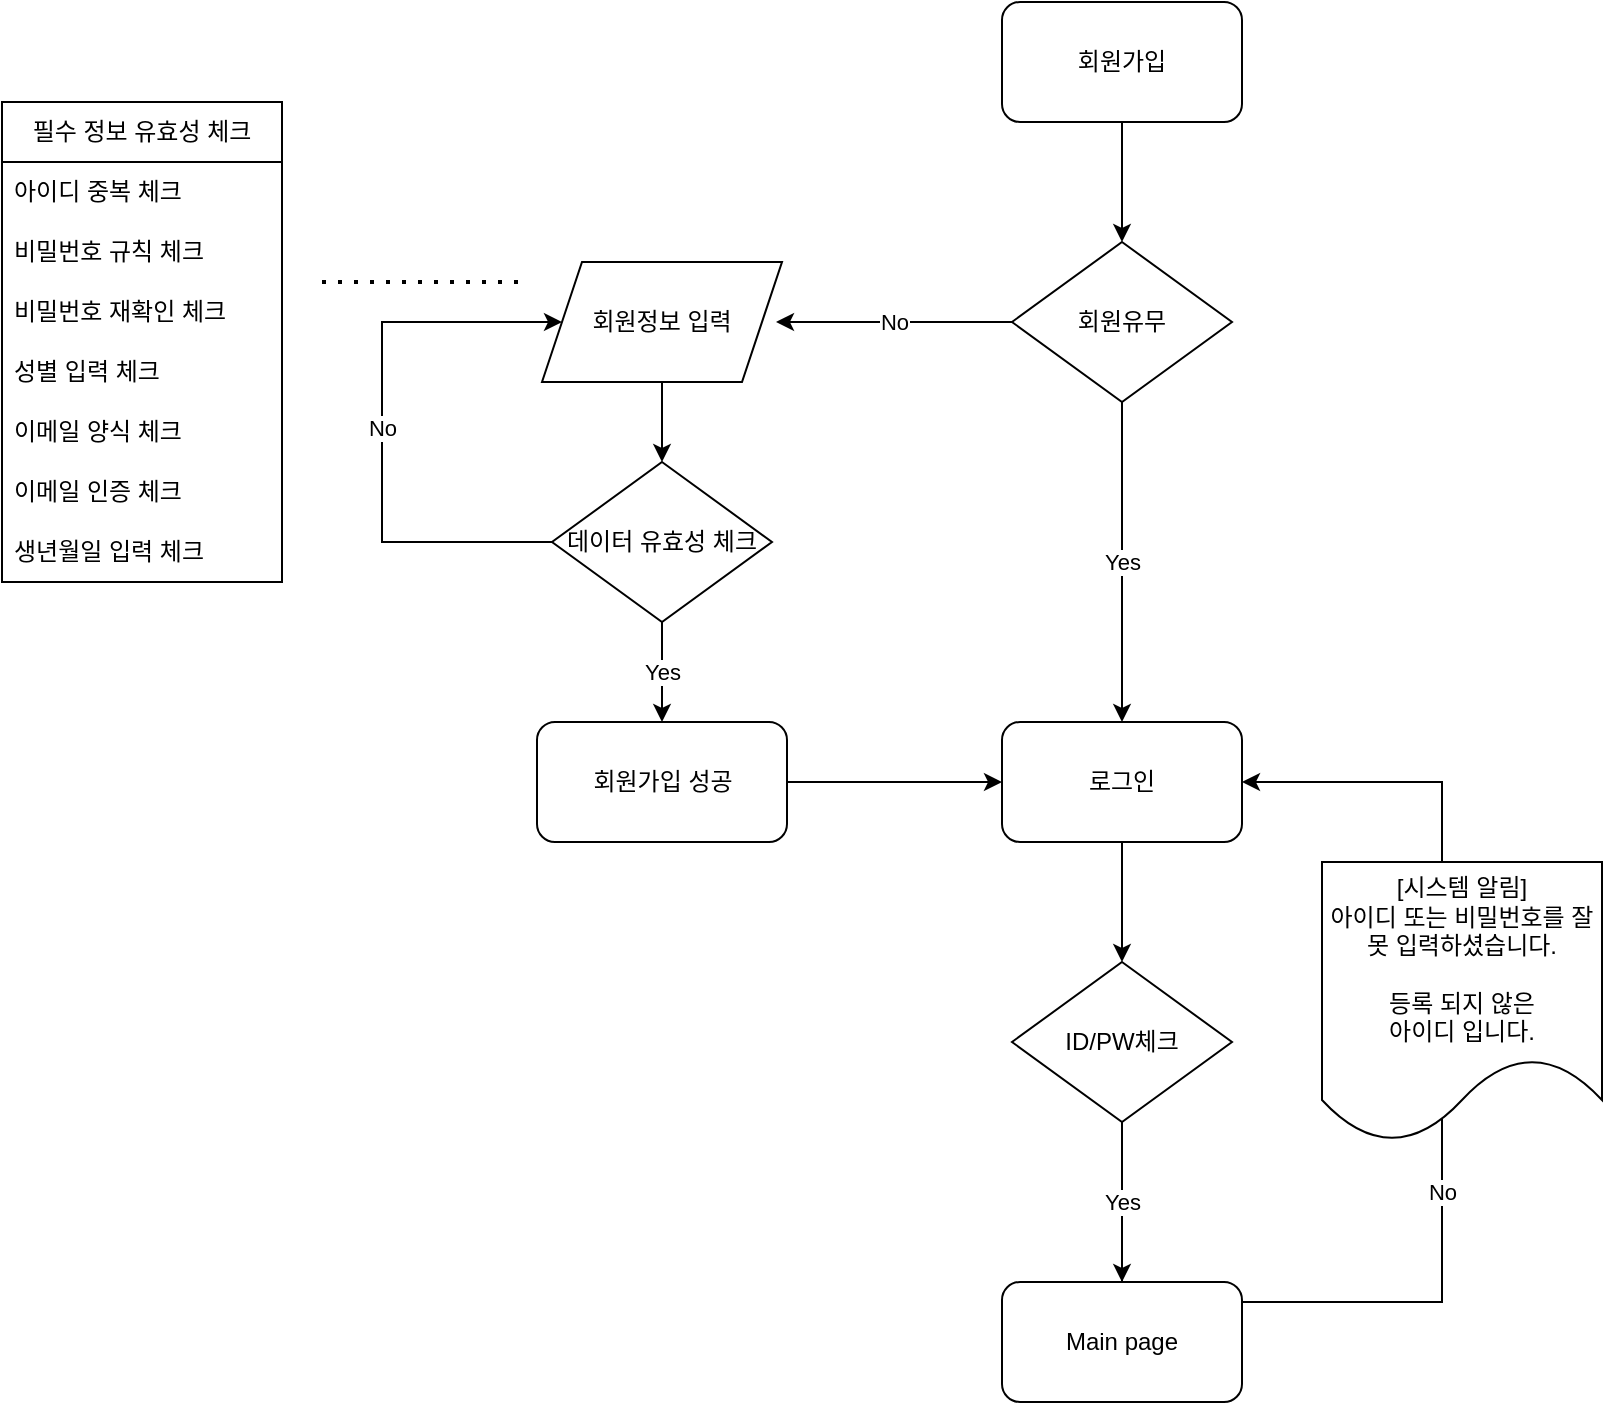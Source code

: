 <mxfile version="21.3.7" type="github" pages="2">
  <diagram id="C5RBs43oDa-KdzZeNtuy" name="회원가입">
    <mxGraphModel dx="1433" dy="790" grid="1" gridSize="10" guides="1" tooltips="1" connect="1" arrows="1" fold="1" page="1" pageScale="1" pageWidth="827" pageHeight="1169" math="0" shadow="0">
      <root>
        <mxCell id="WIyWlLk6GJQsqaUBKTNV-0" />
        <mxCell id="WIyWlLk6GJQsqaUBKTNV-1" parent="WIyWlLk6GJQsqaUBKTNV-0" />
        <mxCell id="PaWWPeKELftF8dxafA3T-62" style="edgeStyle=orthogonalEdgeStyle;rounded=0;orthogonalLoop=1;jettySize=auto;html=1;entryX=0.5;entryY=0;entryDx=0;entryDy=0;" edge="1" parent="WIyWlLk6GJQsqaUBKTNV-1" source="PaWWPeKELftF8dxafA3T-60" target="PaWWPeKELftF8dxafA3T-61">
          <mxGeometry relative="1" as="geometry" />
        </mxCell>
        <mxCell id="PaWWPeKELftF8dxafA3T-60" value="회원가입" style="rounded=1;whiteSpace=wrap;html=1;" vertex="1" parent="WIyWlLk6GJQsqaUBKTNV-1">
          <mxGeometry x="530" y="110" width="120" height="60" as="geometry" />
        </mxCell>
        <mxCell id="PaWWPeKELftF8dxafA3T-86" value="No" style="edgeStyle=orthogonalEdgeStyle;rounded=0;orthogonalLoop=1;jettySize=auto;html=1;entryX=0.975;entryY=0.5;entryDx=0;entryDy=0;entryPerimeter=0;" edge="1" parent="WIyWlLk6GJQsqaUBKTNV-1" source="PaWWPeKELftF8dxafA3T-61" target="PaWWPeKELftF8dxafA3T-65">
          <mxGeometry relative="1" as="geometry" />
        </mxCell>
        <mxCell id="PaWWPeKELftF8dxafA3T-88" value="Yes" style="edgeStyle=orthogonalEdgeStyle;rounded=0;orthogonalLoop=1;jettySize=auto;html=1;entryX=0.5;entryY=0;entryDx=0;entryDy=0;" edge="1" parent="WIyWlLk6GJQsqaUBKTNV-1" source="PaWWPeKELftF8dxafA3T-61" target="PaWWPeKELftF8dxafA3T-63">
          <mxGeometry relative="1" as="geometry" />
        </mxCell>
        <mxCell id="PaWWPeKELftF8dxafA3T-61" value="회원유무" style="rhombus;whiteSpace=wrap;html=1;" vertex="1" parent="WIyWlLk6GJQsqaUBKTNV-1">
          <mxGeometry x="535" y="230" width="110" height="80" as="geometry" />
        </mxCell>
        <mxCell id="PaWWPeKELftF8dxafA3T-92" style="edgeStyle=orthogonalEdgeStyle;rounded=0;orthogonalLoop=1;jettySize=auto;html=1;entryX=0.5;entryY=0;entryDx=0;entryDy=0;" edge="1" parent="WIyWlLk6GJQsqaUBKTNV-1" source="PaWWPeKELftF8dxafA3T-63" target="PaWWPeKELftF8dxafA3T-67">
          <mxGeometry relative="1" as="geometry" />
        </mxCell>
        <mxCell id="PaWWPeKELftF8dxafA3T-63" value="로그인" style="rounded=1;whiteSpace=wrap;html=1;" vertex="1" parent="WIyWlLk6GJQsqaUBKTNV-1">
          <mxGeometry x="530" y="470" width="120" height="60" as="geometry" />
        </mxCell>
        <mxCell id="PaWWPeKELftF8dxafA3T-97" style="edgeStyle=orthogonalEdgeStyle;rounded=0;orthogonalLoop=1;jettySize=auto;html=1;entryX=0.5;entryY=0;entryDx=0;entryDy=0;" edge="1" parent="WIyWlLk6GJQsqaUBKTNV-1" source="PaWWPeKELftF8dxafA3T-65" target="PaWWPeKELftF8dxafA3T-96">
          <mxGeometry relative="1" as="geometry" />
        </mxCell>
        <mxCell id="PaWWPeKELftF8dxafA3T-65" value="회원정보 입력" style="shape=parallelogram;perimeter=parallelogramPerimeter;whiteSpace=wrap;html=1;fixedSize=1;" vertex="1" parent="WIyWlLk6GJQsqaUBKTNV-1">
          <mxGeometry x="300" y="240" width="120" height="60" as="geometry" />
        </mxCell>
        <mxCell id="PaWWPeKELftF8dxafA3T-94" value="No" style="edgeStyle=orthogonalEdgeStyle;rounded=0;orthogonalLoop=1;jettySize=auto;html=1;entryX=1;entryY=0.5;entryDx=0;entryDy=0;" edge="1" parent="WIyWlLk6GJQsqaUBKTNV-1" source="PaWWPeKELftF8dxafA3T-67" target="PaWWPeKELftF8dxafA3T-63">
          <mxGeometry relative="1" as="geometry">
            <mxPoint x="740" y="620" as="targetPoint" />
            <Array as="points">
              <mxPoint x="590" y="760" />
              <mxPoint x="750" y="760" />
              <mxPoint x="750" y="500" />
            </Array>
          </mxGeometry>
        </mxCell>
        <mxCell id="PaWWPeKELftF8dxafA3T-103" value="Yes" style="edgeStyle=orthogonalEdgeStyle;rounded=0;orthogonalLoop=1;jettySize=auto;html=1;entryX=0.5;entryY=0;entryDx=0;entryDy=0;" edge="1" parent="WIyWlLk6GJQsqaUBKTNV-1" source="PaWWPeKELftF8dxafA3T-67" target="PaWWPeKELftF8dxafA3T-70">
          <mxGeometry relative="1" as="geometry" />
        </mxCell>
        <mxCell id="PaWWPeKELftF8dxafA3T-67" value="ID/PW체크" style="rhombus;whiteSpace=wrap;html=1;" vertex="1" parent="WIyWlLk6GJQsqaUBKTNV-1">
          <mxGeometry x="535" y="590" width="110" height="80" as="geometry" />
        </mxCell>
        <mxCell id="PaWWPeKELftF8dxafA3T-70" value="Main page" style="rounded=1;whiteSpace=wrap;html=1;" vertex="1" parent="WIyWlLk6GJQsqaUBKTNV-1">
          <mxGeometry x="530" y="750" width="120" height="60" as="geometry" />
        </mxCell>
        <mxCell id="PaWWPeKELftF8dxafA3T-102" style="edgeStyle=orthogonalEdgeStyle;rounded=0;orthogonalLoop=1;jettySize=auto;html=1;entryX=0;entryY=0.5;entryDx=0;entryDy=0;" edge="1" parent="WIyWlLk6GJQsqaUBKTNV-1" source="PaWWPeKELftF8dxafA3T-71" target="PaWWPeKELftF8dxafA3T-63">
          <mxGeometry relative="1" as="geometry" />
        </mxCell>
        <mxCell id="PaWWPeKELftF8dxafA3T-71" value="회원가입 성공" style="rounded=1;whiteSpace=wrap;html=1;" vertex="1" parent="WIyWlLk6GJQsqaUBKTNV-1">
          <mxGeometry x="297.5" y="470" width="125" height="60" as="geometry" />
        </mxCell>
        <mxCell id="PaWWPeKELftF8dxafA3T-72" value="필수 정보 유효성 체크" style="swimlane;fontStyle=0;childLayout=stackLayout;horizontal=1;startSize=30;horizontalStack=0;resizeParent=1;resizeParentMax=0;resizeLast=0;collapsible=1;marginBottom=0;whiteSpace=wrap;html=1;" vertex="1" parent="WIyWlLk6GJQsqaUBKTNV-1">
          <mxGeometry x="30" y="160" width="140" height="240" as="geometry" />
        </mxCell>
        <mxCell id="PaWWPeKELftF8dxafA3T-73" value="아이디 중복 체크" style="text;strokeColor=none;fillColor=none;align=left;verticalAlign=middle;spacingLeft=4;spacingRight=4;overflow=hidden;points=[[0,0.5],[1,0.5]];portConstraint=eastwest;rotatable=0;whiteSpace=wrap;html=1;" vertex="1" parent="PaWWPeKELftF8dxafA3T-72">
          <mxGeometry y="30" width="140" height="30" as="geometry" />
        </mxCell>
        <mxCell id="PaWWPeKELftF8dxafA3T-74" value="비밀번호 규칙 체크" style="text;strokeColor=none;fillColor=none;align=left;verticalAlign=middle;spacingLeft=4;spacingRight=4;overflow=hidden;points=[[0,0.5],[1,0.5]];portConstraint=eastwest;rotatable=0;whiteSpace=wrap;html=1;" vertex="1" parent="PaWWPeKELftF8dxafA3T-72">
          <mxGeometry y="60" width="140" height="30" as="geometry" />
        </mxCell>
        <mxCell id="PaWWPeKELftF8dxafA3T-75" value="비밀번호 재확인 체크" style="text;strokeColor=none;fillColor=none;align=left;verticalAlign=middle;spacingLeft=4;spacingRight=4;overflow=hidden;points=[[0,0.5],[1,0.5]];portConstraint=eastwest;rotatable=0;whiteSpace=wrap;html=1;" vertex="1" parent="PaWWPeKELftF8dxafA3T-72">
          <mxGeometry y="90" width="140" height="30" as="geometry" />
        </mxCell>
        <mxCell id="PaWWPeKELftF8dxafA3T-81" value="성별 입력 체크" style="text;strokeColor=none;fillColor=none;align=left;verticalAlign=middle;spacingLeft=4;spacingRight=4;overflow=hidden;points=[[0,0.5],[1,0.5]];portConstraint=eastwest;rotatable=0;whiteSpace=wrap;html=1;" vertex="1" parent="PaWWPeKELftF8dxafA3T-72">
          <mxGeometry y="120" width="140" height="30" as="geometry" />
        </mxCell>
        <mxCell id="PaWWPeKELftF8dxafA3T-82" value="이메일 양식 체크" style="text;strokeColor=none;fillColor=none;align=left;verticalAlign=middle;spacingLeft=4;spacingRight=4;overflow=hidden;points=[[0,0.5],[1,0.5]];portConstraint=eastwest;rotatable=0;whiteSpace=wrap;html=1;" vertex="1" parent="PaWWPeKELftF8dxafA3T-72">
          <mxGeometry y="150" width="140" height="30" as="geometry" />
        </mxCell>
        <mxCell id="PaWWPeKELftF8dxafA3T-83" value="이메일 인증 체크" style="text;strokeColor=none;fillColor=none;align=left;verticalAlign=middle;spacingLeft=4;spacingRight=4;overflow=hidden;points=[[0,0.5],[1,0.5]];portConstraint=eastwest;rotatable=0;whiteSpace=wrap;html=1;" vertex="1" parent="PaWWPeKELftF8dxafA3T-72">
          <mxGeometry y="180" width="140" height="30" as="geometry" />
        </mxCell>
        <mxCell id="PaWWPeKELftF8dxafA3T-84" value="생년월일 입력 체크" style="text;strokeColor=none;fillColor=none;align=left;verticalAlign=middle;spacingLeft=4;spacingRight=4;overflow=hidden;points=[[0,0.5],[1,0.5]];portConstraint=eastwest;rotatable=0;whiteSpace=wrap;html=1;" vertex="1" parent="PaWWPeKELftF8dxafA3T-72">
          <mxGeometry y="210" width="140" height="30" as="geometry" />
        </mxCell>
        <mxCell id="PaWWPeKELftF8dxafA3T-85" value="" style="endArrow=none;dashed=1;html=1;dashPattern=1 3;strokeWidth=2;rounded=0;" edge="1" parent="WIyWlLk6GJQsqaUBKTNV-1">
          <mxGeometry width="50" height="50" relative="1" as="geometry">
            <mxPoint x="190" y="250" as="sourcePoint" />
            <mxPoint x="290" y="250" as="targetPoint" />
          </mxGeometry>
        </mxCell>
        <mxCell id="PaWWPeKELftF8dxafA3T-98" value="Yes" style="edgeStyle=orthogonalEdgeStyle;rounded=0;orthogonalLoop=1;jettySize=auto;html=1;entryX=0.5;entryY=0;entryDx=0;entryDy=0;" edge="1" parent="WIyWlLk6GJQsqaUBKTNV-1" source="PaWWPeKELftF8dxafA3T-96" target="PaWWPeKELftF8dxafA3T-71">
          <mxGeometry relative="1" as="geometry" />
        </mxCell>
        <mxCell id="PaWWPeKELftF8dxafA3T-105" value="No" style="edgeStyle=orthogonalEdgeStyle;rounded=0;orthogonalLoop=1;jettySize=auto;html=1;entryX=0;entryY=0.5;entryDx=0;entryDy=0;" edge="1" parent="WIyWlLk6GJQsqaUBKTNV-1" source="PaWWPeKELftF8dxafA3T-96" target="PaWWPeKELftF8dxafA3T-65">
          <mxGeometry relative="1" as="geometry">
            <mxPoint x="230" y="250" as="targetPoint" />
            <Array as="points">
              <mxPoint x="220" y="380" />
              <mxPoint x="220" y="270" />
            </Array>
          </mxGeometry>
        </mxCell>
        <mxCell id="PaWWPeKELftF8dxafA3T-96" value="데이터 유효성 체크" style="rhombus;whiteSpace=wrap;html=1;" vertex="1" parent="WIyWlLk6GJQsqaUBKTNV-1">
          <mxGeometry x="305" y="340" width="110" height="80" as="geometry" />
        </mxCell>
        <mxCell id="UsxtKVfvHeQBUCRdwd9q-0" value="[시스템 알림]&lt;br&gt;아이디 또는 비밀번호를 잘못 입력하셨습니다.&lt;br&gt;&lt;br&gt;등록 되지 않은 &lt;br&gt;아이디 입니다." style="shape=document;whiteSpace=wrap;html=1;boundedLbl=1;" vertex="1" parent="WIyWlLk6GJQsqaUBKTNV-1">
          <mxGeometry x="690" y="540" width="140" height="140" as="geometry" />
        </mxCell>
      </root>
    </mxGraphModel>
  </diagram>
  <diagram id="sFlOk9F_lhu9lTv2fZgN" name="예약">
    <mxGraphModel dx="2260" dy="790" grid="1" gridSize="10" guides="1" tooltips="1" connect="1" arrows="1" fold="1" page="1" pageScale="1" pageWidth="827" pageHeight="1169" math="0" shadow="0">
      <root>
        <mxCell id="0" />
        <mxCell id="1" parent="0" />
        <mxCell id="g_CIdnP7Z5ym3Tae-NCI-6" style="edgeStyle=orthogonalEdgeStyle;rounded=0;orthogonalLoop=1;jettySize=auto;html=1;" edge="1" parent="1" source="li8C1skpqKrMGlg456UK-1">
          <mxGeometry relative="1" as="geometry">
            <mxPoint x="190" y="300" as="targetPoint" />
            <Array as="points">
              <mxPoint x="190" y="261" />
            </Array>
          </mxGeometry>
        </mxCell>
        <mxCell id="g_CIdnP7Z5ym3Tae-NCI-7" style="edgeStyle=orthogonalEdgeStyle;rounded=0;orthogonalLoop=1;jettySize=auto;html=1;entryX=0.5;entryY=0;entryDx=0;entryDy=0;" edge="1" parent="1" source="li8C1skpqKrMGlg456UK-1" target="g_CIdnP7Z5ym3Tae-NCI-10">
          <mxGeometry relative="1" as="geometry">
            <mxPoint x="680" y="300" as="targetPoint" />
            <Array as="points">
              <mxPoint x="680" y="260" />
            </Array>
          </mxGeometry>
        </mxCell>
        <mxCell id="li8C1skpqKrMGlg456UK-1" value="로그인 처리" style="rounded=1;whiteSpace=wrap;html=1;" vertex="1" parent="1">
          <mxGeometry x="360" y="230" width="120" height="60" as="geometry" />
        </mxCell>
        <mxCell id="Atn3IEAnxErqcg-ZlCAv-4" style="edgeStyle=orthogonalEdgeStyle;rounded=0;orthogonalLoop=1;jettySize=auto;html=1;entryX=0.5;entryY=0;entryDx=0;entryDy=0;" edge="1" parent="1" source="dppWFRpQjHDhVPYLuiVJ-1" target="lhvXGnNh4ojZ-ImVLlv0-1">
          <mxGeometry relative="1" as="geometry" />
        </mxCell>
        <mxCell id="dppWFRpQjHDhVPYLuiVJ-1" value="검색 정보 입력" style="shape=parallelogram;perimeter=parallelogramPerimeter;whiteSpace=wrap;html=1;fixedSize=1;" vertex="1" parent="1">
          <mxGeometry x="130" y="400" width="120" height="60" as="geometry" />
        </mxCell>
        <mxCell id="Atn3IEAnxErqcg-ZlCAv-3" value="Yes" style="edgeStyle=orthogonalEdgeStyle;rounded=0;orthogonalLoop=1;jettySize=auto;html=1;entryX=0.5;entryY=0;entryDx=0;entryDy=0;" edge="1" parent="1" source="lhvXGnNh4ojZ-ImVLlv0-1" target="Atn3IEAnxErqcg-ZlCAv-2">
          <mxGeometry relative="1" as="geometry" />
        </mxCell>
        <mxCell id="Atn3IEAnxErqcg-ZlCAv-6" value="No" style="edgeStyle=orthogonalEdgeStyle;rounded=0;orthogonalLoop=1;jettySize=auto;html=1;entryX=1;entryY=0.5;entryDx=0;entryDy=0;" edge="1" parent="1" source="lhvXGnNh4ojZ-ImVLlv0-1" target="dppWFRpQjHDhVPYLuiVJ-1">
          <mxGeometry relative="1" as="geometry">
            <mxPoint x="330" y="420" as="targetPoint" />
            <Array as="points">
              <mxPoint x="340" y="550" />
              <mxPoint x="340" y="430" />
            </Array>
          </mxGeometry>
        </mxCell>
        <mxCell id="lhvXGnNh4ojZ-ImVLlv0-1" value="데이터 유효성 체크" style="rhombus;whiteSpace=wrap;html=1;" vertex="1" parent="1">
          <mxGeometry x="135" y="510" width="110" height="80" as="geometry" />
        </mxCell>
        <mxCell id="rosGxxoUgTLuKsa1NIgv-1" value="필수 정보 유효성 체크" style="swimlane;fontStyle=0;childLayout=stackLayout;horizontal=1;startSize=30;horizontalStack=0;resizeParent=1;resizeParentMax=0;resizeLast=0;collapsible=1;marginBottom=0;whiteSpace=wrap;html=1;" vertex="1" parent="1">
          <mxGeometry x="-160" y="490" width="140" height="180" as="geometry" />
        </mxCell>
        <mxCell id="rosGxxoUgTLuKsa1NIgv-2" value="출발지 입력 체크" style="text;strokeColor=none;fillColor=none;align=left;verticalAlign=middle;spacingLeft=4;spacingRight=4;overflow=hidden;points=[[0,0.5],[1,0.5]];portConstraint=eastwest;rotatable=0;whiteSpace=wrap;html=1;" vertex="1" parent="rosGxxoUgTLuKsa1NIgv-1">
          <mxGeometry y="30" width="140" height="30" as="geometry" />
        </mxCell>
        <mxCell id="rosGxxoUgTLuKsa1NIgv-3" value="도착지 입력 체크" style="text;strokeColor=none;fillColor=none;align=left;verticalAlign=middle;spacingLeft=4;spacingRight=4;overflow=hidden;points=[[0,0.5],[1,0.5]];portConstraint=eastwest;rotatable=0;whiteSpace=wrap;html=1;" vertex="1" parent="rosGxxoUgTLuKsa1NIgv-1">
          <mxGeometry y="60" width="140" height="30" as="geometry" />
        </mxCell>
        <mxCell id="rosGxxoUgTLuKsa1NIgv-4" value="출발날짜 입력 체크" style="text;strokeColor=none;fillColor=none;align=left;verticalAlign=middle;spacingLeft=4;spacingRight=4;overflow=hidden;points=[[0,0.5],[1,0.5]];portConstraint=eastwest;rotatable=0;whiteSpace=wrap;html=1;" vertex="1" parent="rosGxxoUgTLuKsa1NIgv-1">
          <mxGeometry y="90" width="140" height="30" as="geometry" />
        </mxCell>
        <mxCell id="rosGxxoUgTLuKsa1NIgv-9" value="도착날짜 입력 체크" style="text;strokeColor=none;fillColor=none;align=left;verticalAlign=middle;spacingLeft=4;spacingRight=4;overflow=hidden;points=[[0,0.5],[1,0.5]];portConstraint=eastwest;rotatable=0;whiteSpace=wrap;html=1;" vertex="1" parent="rosGxxoUgTLuKsa1NIgv-1">
          <mxGeometry y="120" width="140" height="30" as="geometry" />
        </mxCell>
        <mxCell id="rosGxxoUgTLuKsa1NIgv-10" value="탑승객 인원&amp;nbsp; 체크" style="text;strokeColor=none;fillColor=none;align=left;verticalAlign=middle;spacingLeft=4;spacingRight=4;overflow=hidden;points=[[0,0.5],[1,0.5]];portConstraint=eastwest;rotatable=0;whiteSpace=wrap;html=1;" vertex="1" parent="rosGxxoUgTLuKsa1NIgv-1">
          <mxGeometry y="150" width="140" height="30" as="geometry" />
        </mxCell>
        <mxCell id="i0zJwHa1ro9WywWPuHSg-1" value="" style="endArrow=none;dashed=1;html=1;dashPattern=1 3;strokeWidth=2;rounded=0;" edge="1" parent="1">
          <mxGeometry width="50" height="50" relative="1" as="geometry">
            <mxPoint x="10" y="549.5" as="sourcePoint" />
            <mxPoint x="110" y="549.5" as="targetPoint" />
          </mxGeometry>
        </mxCell>
        <mxCell id="Atn3IEAnxErqcg-ZlCAv-9" style="edgeStyle=orthogonalEdgeStyle;rounded=0;orthogonalLoop=1;jettySize=auto;html=1;entryX=0.5;entryY=0;entryDx=0;entryDy=0;" edge="1" parent="1" source="Atn3IEAnxErqcg-ZlCAv-2" target="Atn3IEAnxErqcg-ZlCAv-8">
          <mxGeometry relative="1" as="geometry" />
        </mxCell>
        <mxCell id="Atn3IEAnxErqcg-ZlCAv-2" value="시간/좌석선택 페이지 이동" style="rounded=1;whiteSpace=wrap;html=1;" vertex="1" parent="1">
          <mxGeometry x="130" y="650" width="120" height="60" as="geometry" />
        </mxCell>
        <mxCell id="PXjs3UKeb5X9Zb4o5EGz-2" style="edgeStyle=orthogonalEdgeStyle;rounded=0;orthogonalLoop=1;jettySize=auto;html=1;entryX=0.5;entryY=0;entryDx=0;entryDy=0;" edge="1" parent="1" source="Atn3IEAnxErqcg-ZlCAv-8" target="PXjs3UKeb5X9Zb4o5EGz-1">
          <mxGeometry relative="1" as="geometry" />
        </mxCell>
        <mxCell id="Atn3IEAnxErqcg-ZlCAv-8" value="시간/좌석 선택" style="shape=parallelogram;perimeter=parallelogramPerimeter;whiteSpace=wrap;html=1;fixedSize=1;" vertex="1" parent="1">
          <mxGeometry x="130" y="765" width="120" height="60" as="geometry" />
        </mxCell>
        <mxCell id="g_CIdnP7Z5ym3Tae-NCI-2" style="edgeStyle=orthogonalEdgeStyle;rounded=0;orthogonalLoop=1;jettySize=auto;html=1;entryX=0.5;entryY=0;entryDx=0;entryDy=0;" edge="1" parent="1" source="PXjs3UKeb5X9Zb4o5EGz-1" target="g_CIdnP7Z5ym3Tae-NCI-1">
          <mxGeometry relative="1" as="geometry" />
        </mxCell>
        <mxCell id="PXjs3UKeb5X9Zb4o5EGz-1" value="예약 확정 페이지" style="rounded=1;whiteSpace=wrap;html=1;" vertex="1" parent="1">
          <mxGeometry x="130" y="880" width="120" height="60" as="geometry" />
        </mxCell>
        <mxCell id="nGwbFv32zSIoZyP0JcAh-5" style="edgeStyle=orthogonalEdgeStyle;rounded=0;orthogonalLoop=1;jettySize=auto;html=1;entryX=0.5;entryY=0;entryDx=0;entryDy=0;" edge="1" parent="1" source="nGwbFv32zSIoZyP0JcAh-1" target="nGwbFv32zSIoZyP0JcAh-2">
          <mxGeometry relative="1" as="geometry" />
        </mxCell>
        <mxCell id="nGwbFv32zSIoZyP0JcAh-1" value="Main page" style="rounded=1;whiteSpace=wrap;html=1;" vertex="1" parent="1">
          <mxGeometry x="360" y="20" width="120" height="60" as="geometry" />
        </mxCell>
        <mxCell id="nGwbFv32zSIoZyP0JcAh-4" value="Yes" style="edgeStyle=orthogonalEdgeStyle;rounded=0;orthogonalLoop=1;jettySize=auto;html=1;entryX=0.5;entryY=0;entryDx=0;entryDy=0;" edge="1" parent="1" source="nGwbFv32zSIoZyP0JcAh-2" target="li8C1skpqKrMGlg456UK-1">
          <mxGeometry relative="1" as="geometry" />
        </mxCell>
        <mxCell id="nGwbFv32zSIoZyP0JcAh-6" value="No" style="edgeStyle=orthogonalEdgeStyle;rounded=0;orthogonalLoop=1;jettySize=auto;html=1;entryX=0;entryY=0.5;entryDx=0;entryDy=0;" edge="1" parent="1" source="nGwbFv32zSIoZyP0JcAh-2" target="nGwbFv32zSIoZyP0JcAh-7">
          <mxGeometry relative="1" as="geometry">
            <mxPoint x="590" y="150" as="targetPoint" />
          </mxGeometry>
        </mxCell>
        <mxCell id="nGwbFv32zSIoZyP0JcAh-2" value="로그인 유무" style="rhombus;whiteSpace=wrap;html=1;" vertex="1" parent="1">
          <mxGeometry x="365" y="110" width="110" height="80" as="geometry" />
        </mxCell>
        <mxCell id="nGwbFv32zSIoZyP0JcAh-7" value="회원가입" style="rounded=1;whiteSpace=wrap;html=1;" vertex="1" parent="1">
          <mxGeometry x="580" y="120" width="120" height="60" as="geometry" />
        </mxCell>
        <mxCell id="g_CIdnP7Z5ym3Tae-NCI-1" value="예약 조회 페이지" style="rounded=1;whiteSpace=wrap;html=1;" vertex="1" parent="1">
          <mxGeometry x="130" y="1000" width="120" height="60" as="geometry" />
        </mxCell>
        <mxCell id="g_CIdnP7Z5ym3Tae-NCI-9" style="edgeStyle=orthogonalEdgeStyle;rounded=0;orthogonalLoop=1;jettySize=auto;html=1;entryX=0.5;entryY=0;entryDx=0;entryDy=0;" edge="1" parent="1" source="g_CIdnP7Z5ym3Tae-NCI-8" target="dppWFRpQjHDhVPYLuiVJ-1">
          <mxGeometry relative="1" as="geometry" />
        </mxCell>
        <mxCell id="g_CIdnP7Z5ym3Tae-NCI-8" value="항공편 검색" style="rounded=1;whiteSpace=wrap;html=1;" vertex="1" parent="1">
          <mxGeometry x="130" y="300" width="120" height="60" as="geometry" />
        </mxCell>
        <mxCell id="g_CIdnP7Z5ym3Tae-NCI-12" style="edgeStyle=orthogonalEdgeStyle;rounded=0;orthogonalLoop=1;jettySize=auto;html=1;entryX=0.5;entryY=0;entryDx=0;entryDy=0;" edge="1" parent="1" source="g_CIdnP7Z5ym3Tae-NCI-10" target="g_CIdnP7Z5ym3Tae-NCI-11">
          <mxGeometry relative="1" as="geometry" />
        </mxCell>
        <mxCell id="g_CIdnP7Z5ym3Tae-NCI-10" value="예약 조회" style="rounded=1;whiteSpace=wrap;html=1;" vertex="1" parent="1">
          <mxGeometry x="620" y="300" width="120" height="60" as="geometry" />
        </mxCell>
        <mxCell id="g_CIdnP7Z5ym3Tae-NCI-14" value="No" style="edgeStyle=orthogonalEdgeStyle;rounded=0;orthogonalLoop=1;jettySize=auto;html=1;entryX=1;entryY=0.5;entryDx=0;entryDy=0;" edge="1" parent="1" source="g_CIdnP7Z5ym3Tae-NCI-11" target="g_CIdnP7Z5ym3Tae-NCI-10">
          <mxGeometry relative="1" as="geometry">
            <mxPoint x="800" y="330" as="targetPoint" />
            <Array as="points">
              <mxPoint x="810" y="440" />
              <mxPoint x="810" y="330" />
            </Array>
          </mxGeometry>
        </mxCell>
        <mxCell id="2ZdK-acy2N6grEyA9zGZ-4" value="Yes" style="edgeStyle=orthogonalEdgeStyle;rounded=0;orthogonalLoop=1;jettySize=auto;html=1;entryX=0.5;entryY=0;entryDx=0;entryDy=0;" edge="1" parent="1" source="g_CIdnP7Z5ym3Tae-NCI-11" target="2ZdK-acy2N6grEyA9zGZ-2">
          <mxGeometry relative="1" as="geometry" />
        </mxCell>
        <mxCell id="g_CIdnP7Z5ym3Tae-NCI-11" value="예약 유무" style="rhombus;whiteSpace=wrap;html=1;" vertex="1" parent="1">
          <mxGeometry x="625" y="400" width="110" height="80" as="geometry" />
        </mxCell>
        <mxCell id="2ZdK-acy2N6grEyA9zGZ-1" value="[시스템 알림]&lt;br&gt;예약 내역이 없습니다.." style="shape=document;whiteSpace=wrap;html=1;boundedLbl=1;" vertex="1" parent="1">
          <mxGeometry x="830" y="330" width="130" height="80" as="geometry" />
        </mxCell>
        <mxCell id="2ZdK-acy2N6grEyA9zGZ-5" style="edgeStyle=orthogonalEdgeStyle;rounded=0;orthogonalLoop=1;jettySize=auto;html=1;entryX=0.5;entryY=0;entryDx=0;entryDy=0;" edge="1" parent="1" source="2ZdK-acy2N6grEyA9zGZ-2" target="2ZdK-acy2N6grEyA9zGZ-3">
          <mxGeometry relative="1" as="geometry" />
        </mxCell>
        <mxCell id="2ZdK-acy2N6grEyA9zGZ-2" value="예약 내용 출력" style="rounded=1;whiteSpace=wrap;html=1;" vertex="1" parent="1">
          <mxGeometry x="620" y="525" width="120" height="60" as="geometry" />
        </mxCell>
        <mxCell id="2ZdK-acy2N6grEyA9zGZ-6" value="Yes" style="edgeStyle=orthogonalEdgeStyle;rounded=0;orthogonalLoop=1;jettySize=auto;html=1;entryX=0.5;entryY=0;entryDx=0;entryDy=0;" edge="1" parent="1" source="2ZdK-acy2N6grEyA9zGZ-3" target="2ZdK-acy2N6grEyA9zGZ-7">
          <mxGeometry relative="1" as="geometry">
            <mxPoint x="680" y="760" as="targetPoint" />
          </mxGeometry>
        </mxCell>
        <mxCell id="2ZdK-acy2N6grEyA9zGZ-8" value="No" style="edgeStyle=orthogonalEdgeStyle;rounded=0;orthogonalLoop=1;jettySize=auto;html=1;entryX=0;entryY=0.5;entryDx=0;entryDy=0;" edge="1" parent="1" source="2ZdK-acy2N6grEyA9zGZ-3" target="g_CIdnP7Z5ym3Tae-NCI-10">
          <mxGeometry relative="1" as="geometry">
            <mxPoint x="530" y="330" as="targetPoint" />
            <Array as="points">
              <mxPoint x="531" y="660" />
              <mxPoint x="531" y="330" />
            </Array>
          </mxGeometry>
        </mxCell>
        <mxCell id="2ZdK-acy2N6grEyA9zGZ-3" value="예약 변경 유무" style="rhombus;whiteSpace=wrap;html=1;" vertex="1" parent="1">
          <mxGeometry x="625" y="620" width="110" height="80" as="geometry" />
        </mxCell>
        <mxCell id="2ZdK-acy2N6grEyA9zGZ-7" value="예약 변경" style="rounded=1;whiteSpace=wrap;html=1;" vertex="1" parent="1">
          <mxGeometry x="620" y="750" width="120" height="60" as="geometry" />
        </mxCell>
      </root>
    </mxGraphModel>
  </diagram>
</mxfile>
